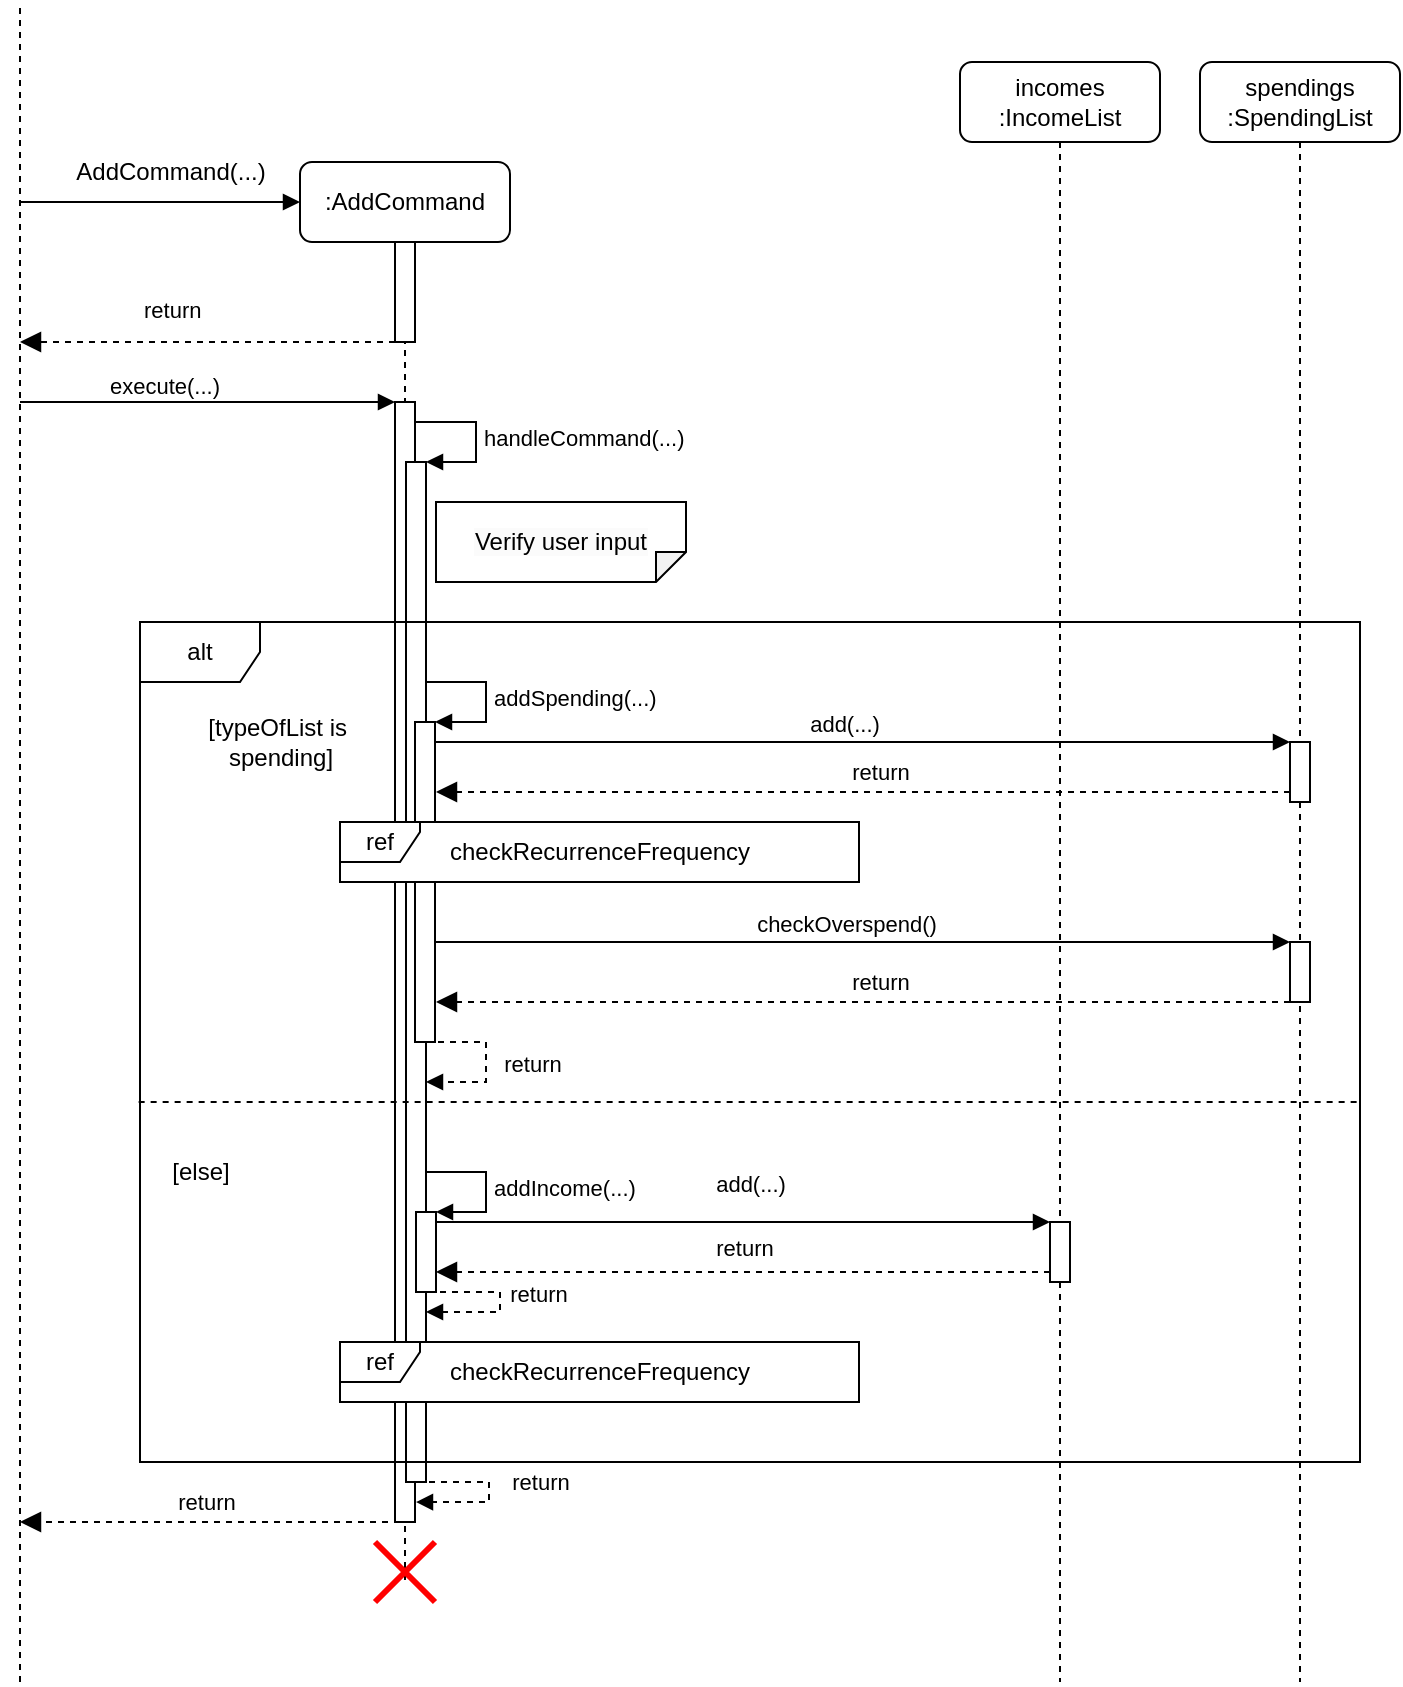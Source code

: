 <mxfile version="24.8.4">
  <diagram name="Page-1" id="2YBvvXClWsGukQMizWep">
    <mxGraphModel dx="1358" dy="851" grid="1" gridSize="10" guides="1" tooltips="1" connect="1" arrows="1" fold="1" page="1" pageScale="1" pageWidth="850" pageHeight="1100" math="0" shadow="0">
      <root>
        <mxCell id="0" />
        <mxCell id="1" parent="0" />
        <mxCell id="aM9ryv3xv72pqoxQDRHE-5" value=":AddCommand" style="shape=umlLifeline;rounded=1;whiteSpace=wrap;html=1;container=0;dropTarget=0;collapsible=0;recursiveResize=0;outlineConnect=0;portConstraint=eastwest;newEdgeStyle={&quot;curved&quot;:0,&quot;rounded&quot;:0};targetShapes=umlLifeline;participant=label;points=[[0,0,0,0,5],[0,1,0,0,-5],[1,0,0,0,5],[1,1,0,0,-5]];perimeter=rectanglePerimeter;" parent="1" vertex="1">
          <mxGeometry x="170" y="200" width="105" height="710" as="geometry" />
        </mxCell>
        <mxCell id="1ialCVmugB1Czv88WBpj-9" value="" style="html=1;points=[];perimeter=orthogonalPerimeter;outlineConnect=0;targetShapes=umlLifeline;portConstraint=eastwest;newEdgeStyle={&quot;edgeStyle&quot;:&quot;elbowEdgeStyle&quot;,&quot;elbow&quot;:&quot;vertical&quot;,&quot;curved&quot;:0,&quot;rounded&quot;:0};" parent="aM9ryv3xv72pqoxQDRHE-5" vertex="1">
          <mxGeometry x="47.5" y="40" width="10" height="50" as="geometry" />
        </mxCell>
        <mxCell id="aM9ryv3xv72pqoxQDRHE-6" value="" style="html=1;points=[];perimeter=orthogonalPerimeter;outlineConnect=0;targetShapes=umlLifeline;portConstraint=eastwest;newEdgeStyle={&quot;edgeStyle&quot;:&quot;elbowEdgeStyle&quot;,&quot;elbow&quot;:&quot;vertical&quot;,&quot;curved&quot;:0,&quot;rounded&quot;:0};" parent="aM9ryv3xv72pqoxQDRHE-5" vertex="1">
          <mxGeometry x="47.5" y="120" width="10" height="560" as="geometry" />
        </mxCell>
        <mxCell id="1ialCVmugB1Czv88WBpj-36" value="" style="html=1;points=[[0,0,0,0,5],[0,1,0,0,-5],[1,0,0,0,5],[1,1,0,0,-5]];perimeter=orthogonalPerimeter;outlineConnect=0;targetShapes=umlLifeline;portConstraint=eastwest;newEdgeStyle={&quot;curved&quot;:0,&quot;rounded&quot;:0};" parent="aM9ryv3xv72pqoxQDRHE-5" vertex="1">
          <mxGeometry x="53" y="150" width="10" height="510" as="geometry" />
        </mxCell>
        <mxCell id="1ialCVmugB1Czv88WBpj-37" value="handleCommand(...)" style="html=1;align=left;spacingLeft=2;endArrow=block;rounded=0;edgeStyle=orthogonalEdgeStyle;curved=0;rounded=0;" parent="aM9ryv3xv72pqoxQDRHE-5" target="1ialCVmugB1Czv88WBpj-36" edge="1">
          <mxGeometry relative="1" as="geometry">
            <mxPoint x="58" y="130" as="sourcePoint" />
            <Array as="points">
              <mxPoint x="88" y="130" />
              <mxPoint x="88" y="150" />
            </Array>
          </mxGeometry>
        </mxCell>
        <mxCell id="1ialCVmugB1Czv88WBpj-59" value="" style="html=1;points=[[0,0,0,0,5],[0,1,0,0,-5],[1,0,0,0,5],[1,1,0,0,-5]];perimeter=orthogonalPerimeter;outlineConnect=0;targetShapes=umlLifeline;portConstraint=eastwest;newEdgeStyle={&quot;curved&quot;:0,&quot;rounded&quot;:0};" parent="aM9ryv3xv72pqoxQDRHE-5" vertex="1">
          <mxGeometry x="57.5" y="280" width="10" height="160" as="geometry" />
        </mxCell>
        <mxCell id="1ialCVmugB1Czv88WBpj-85" value="" style="shape=umlDestroy;whiteSpace=wrap;html=1;strokeWidth=3;targetShapes=umlLifeline;strokeColor=#FF0000;" parent="aM9ryv3xv72pqoxQDRHE-5" vertex="1">
          <mxGeometry x="37.5" y="690" width="30" height="30" as="geometry" />
        </mxCell>
        <mxCell id="1ialCVmugB1Czv88WBpj-17" value="" style="html=1;verticalAlign=bottom;endArrow=block;edgeStyle=elbowEdgeStyle;elbow=vertical;curved=0;rounded=0;" parent="1" target="aM9ryv3xv72pqoxQDRHE-5" edge="1">
          <mxGeometry x="0.346" relative="1" as="geometry">
            <mxPoint x="30" y="220" as="sourcePoint" />
            <Array as="points">
              <mxPoint x="60" y="220" />
            </Array>
            <mxPoint x="195" y="220" as="targetPoint" />
            <mxPoint as="offset" />
          </mxGeometry>
        </mxCell>
        <mxCell id="1ialCVmugB1Czv88WBpj-18" value="" style="html=1;verticalAlign=bottom;endArrow=block;dashed=1;endSize=8;edgeStyle=elbowEdgeStyle;elbow=vertical;curved=0;rounded=0;endFill=1;" parent="1" source="1ialCVmugB1Czv88WBpj-9" edge="1">
          <mxGeometry x="0.003" relative="1" as="geometry">
            <mxPoint x="30" y="290" as="targetPoint" />
            <Array as="points">
              <mxPoint x="140" y="290" />
            </Array>
            <mxPoint x="220" y="280" as="sourcePoint" />
            <mxPoint as="offset" />
          </mxGeometry>
        </mxCell>
        <mxCell id="1ialCVmugB1Czv88WBpj-38" value="alt" style="shape=umlFrame;whiteSpace=wrap;html=1;pointerEvents=0;" parent="1" vertex="1">
          <mxGeometry x="90" y="430" width="610" height="420" as="geometry" />
        </mxCell>
        <mxCell id="1ialCVmugB1Czv88WBpj-40" value="" style="html=1;verticalAlign=bottom;endArrow=block;edgeStyle=elbowEdgeStyle;elbow=vertical;curved=0;rounded=0;" parent="1" target="aM9ryv3xv72pqoxQDRHE-6" edge="1">
          <mxGeometry x="0.346" relative="1" as="geometry">
            <mxPoint x="30" y="320" as="sourcePoint" />
            <Array as="points">
              <mxPoint x="40" y="320" />
            </Array>
            <mxPoint x="170" y="320" as="targetPoint" />
            <mxPoint as="offset" />
          </mxGeometry>
        </mxCell>
        <mxCell id="1ialCVmugB1Czv88WBpj-41" value="execute(...)" style="edgeLabel;html=1;align=center;verticalAlign=middle;resizable=0;points=[];" parent="1ialCVmugB1Czv88WBpj-40" vertex="1" connectable="0">
          <mxGeometry x="-0.036" y="8" relative="1" as="geometry">
            <mxPoint x="-19" as="offset" />
          </mxGeometry>
        </mxCell>
        <mxCell id="1ialCVmugB1Czv88WBpj-48" value="[else]" style="text;html=1;align=center;verticalAlign=middle;resizable=0;points=[];autosize=1;strokeColor=none;fillColor=default;" parent="1" vertex="1">
          <mxGeometry x="95" y="690" width="50" height="30" as="geometry" />
        </mxCell>
        <mxCell id="1ialCVmugB1Czv88WBpj-51" value="incomes :IncomeList" style="shape=umlLifeline;rounded=1;perimeter=lifelinePerimeter;whiteSpace=wrap;html=1;container=0;dropTarget=0;collapsible=0;recursiveResize=0;outlineConnect=0;portConstraint=eastwest;newEdgeStyle={&quot;edgeStyle&quot;:&quot;elbowEdgeStyle&quot;,&quot;elbow&quot;:&quot;vertical&quot;,&quot;curved&quot;:0,&quot;rounded&quot;:0};" parent="1" vertex="1">
          <mxGeometry x="500" y="150" width="100" height="810" as="geometry" />
        </mxCell>
        <mxCell id="1ialCVmugB1Czv88WBpj-81" value="" style="html=1;points=[[0,0,0,0,5],[0,1,0,0,-5],[1,0,0,0,5],[1,1,0,0,-5]];perimeter=orthogonalPerimeter;outlineConnect=0;targetShapes=umlLifeline;portConstraint=eastwest;newEdgeStyle={&quot;curved&quot;:0,&quot;rounded&quot;:0};" parent="1ialCVmugB1Czv88WBpj-51" vertex="1">
          <mxGeometry x="45" y="580" width="10" height="30" as="geometry" />
        </mxCell>
        <mxCell id="1ialCVmugB1Czv88WBpj-53" value="spendings :SpendingList" style="shape=umlLifeline;rounded=1;perimeter=lifelinePerimeter;whiteSpace=wrap;html=1;container=0;dropTarget=0;collapsible=0;recursiveResize=0;outlineConnect=0;portConstraint=eastwest;newEdgeStyle={&quot;edgeStyle&quot;:&quot;elbowEdgeStyle&quot;,&quot;elbow&quot;:&quot;vertical&quot;,&quot;curved&quot;:0,&quot;rounded&quot;:0};" parent="1" vertex="1">
          <mxGeometry x="620" y="150" width="100" height="810" as="geometry" />
        </mxCell>
        <mxCell id="1ialCVmugB1Czv88WBpj-73" value="" style="html=1;points=[[0,0,0,0,5],[0,1,0,0,-5],[1,0,0,0,5],[1,1,0,0,-5]];perimeter=orthogonalPerimeter;outlineConnect=0;targetShapes=umlLifeline;portConstraint=eastwest;newEdgeStyle={&quot;curved&quot;:0,&quot;rounded&quot;:0};" parent="1ialCVmugB1Czv88WBpj-53" vertex="1">
          <mxGeometry x="45" y="340" width="10" height="30" as="geometry" />
        </mxCell>
        <mxCell id="oXqM3QbD9CkqxF4lTYU8-15" value="" style="html=1;points=[[0,0,0,0,5],[0,1,0,0,-5],[1,0,0,0,5],[1,1,0,0,-5]];perimeter=orthogonalPerimeter;outlineConnect=0;targetShapes=umlLifeline;portConstraint=eastwest;newEdgeStyle={&quot;curved&quot;:0,&quot;rounded&quot;:0};" vertex="1" parent="1ialCVmugB1Czv88WBpj-53">
          <mxGeometry x="45" y="440" width="10" height="30" as="geometry" />
        </mxCell>
        <mxCell id="1ialCVmugB1Czv88WBpj-43" value="[typeOfList is&amp;nbsp;&lt;div&gt;spending&lt;span style=&quot;background-color: initial;&quot;&gt;]&lt;/span&gt;&lt;/div&gt;" style="text;html=1;align=center;verticalAlign=middle;resizable=0;points=[];autosize=1;strokeColor=none;fillColor=default;shadow=0;" parent="1" vertex="1">
          <mxGeometry x="110" y="470" width="100" height="40" as="geometry" />
        </mxCell>
        <mxCell id="1ialCVmugB1Czv88WBpj-60" value="addSpending(...)" style="html=1;align=left;spacingLeft=2;endArrow=block;rounded=0;edgeStyle=orthogonalEdgeStyle;curved=0;rounded=0;" parent="1" target="1ialCVmugB1Czv88WBpj-59" edge="1">
          <mxGeometry relative="1" as="geometry">
            <mxPoint x="233" y="460" as="sourcePoint" />
            <Array as="points">
              <mxPoint x="263" y="460" />
              <mxPoint x="263" y="480" />
            </Array>
          </mxGeometry>
        </mxCell>
        <mxCell id="1ialCVmugB1Czv88WBpj-66" value="" style="html=1;points=[[0,0,0,0,5],[0,1,0,0,-5],[1,0,0,0,5],[1,1,0,0,-5]];perimeter=orthogonalPerimeter;outlineConnect=0;targetShapes=umlLifeline;portConstraint=eastwest;newEdgeStyle={&quot;curved&quot;:0,&quot;rounded&quot;:0};" parent="1" vertex="1">
          <mxGeometry x="228" y="725" width="10" height="40" as="geometry" />
        </mxCell>
        <mxCell id="1ialCVmugB1Czv88WBpj-67" value="addIncome(...)" style="html=1;align=left;spacingLeft=2;endArrow=block;rounded=0;edgeStyle=orthogonalEdgeStyle;curved=0;rounded=0;" parent="1" target="1ialCVmugB1Czv88WBpj-66" edge="1">
          <mxGeometry x="0.005" relative="1" as="geometry">
            <mxPoint x="233" y="705" as="sourcePoint" />
            <Array as="points">
              <mxPoint x="263" y="705" />
              <mxPoint x="263" y="725" />
            </Array>
            <mxPoint as="offset" />
          </mxGeometry>
        </mxCell>
        <mxCell id="1ialCVmugB1Czv88WBpj-75" value="" style="html=1;verticalAlign=bottom;endArrow=block;dashed=1;endSize=8;curved=0;rounded=0;exitX=0;exitY=1;exitDx=0;exitDy=-5;endFill=1;strokeWidth=1;" parent="1" source="1ialCVmugB1Czv88WBpj-73" edge="1">
          <mxGeometry relative="1" as="geometry">
            <mxPoint x="238" y="515" as="targetPoint" />
          </mxGeometry>
        </mxCell>
        <mxCell id="VLh5bKRLz8x9KIW3gmQL-2" value="return" style="edgeLabel;html=1;align=center;verticalAlign=middle;resizable=0;points=[];" parent="1ialCVmugB1Czv88WBpj-75" vertex="1" connectable="0">
          <mxGeometry x="0.499" relative="1" as="geometry">
            <mxPoint x="115" y="-10" as="offset" />
          </mxGeometry>
        </mxCell>
        <mxCell id="1ialCVmugB1Czv88WBpj-74" value="add(...)" style="html=1;verticalAlign=bottom;endArrow=block;curved=0;rounded=0;" parent="1" source="1ialCVmugB1Czv88WBpj-59" target="1ialCVmugB1Czv88WBpj-73" edge="1">
          <mxGeometry x="-0.044" relative="1" as="geometry">
            <mxPoint x="460" y="495" as="sourcePoint" />
            <mxPoint x="530" y="490" as="targetPoint" />
            <Array as="points">
              <mxPoint x="390" y="490" />
            </Array>
            <mxPoint as="offset" />
          </mxGeometry>
        </mxCell>
        <mxCell id="1ialCVmugB1Czv88WBpj-82" value="add(...)" style="html=1;verticalAlign=bottom;endArrow=block;curved=0;rounded=0;" parent="1" target="1ialCVmugB1Czv88WBpj-81" edge="1">
          <mxGeometry x="0.018" y="10" relative="1" as="geometry">
            <mxPoint x="238" y="730" as="sourcePoint" />
            <Array as="points">
              <mxPoint x="310" y="730" />
            </Array>
            <mxPoint as="offset" />
          </mxGeometry>
        </mxCell>
        <mxCell id="1ialCVmugB1Czv88WBpj-83" value="" style="html=1;verticalAlign=bottom;endArrow=block;dashed=1;endSize=8;curved=0;rounded=0;exitX=0;exitY=1;exitDx=0;exitDy=-5;entryX=1;entryY=1;entryDx=0;entryDy=-5;entryPerimeter=0;endFill=1;" parent="1" source="1ialCVmugB1Czv88WBpj-81" edge="1">
          <mxGeometry relative="1" as="geometry">
            <mxPoint x="238" y="755" as="targetPoint" />
          </mxGeometry>
        </mxCell>
        <mxCell id="1ialCVmugB1Czv88WBpj-84" value="" style="endArrow=none;dashed=1;html=1;rounded=0;exitX=-0.001;exitY=0.532;exitDx=0;exitDy=0;exitPerimeter=0;" parent="1" edge="1">
          <mxGeometry width="50" height="50" relative="1" as="geometry">
            <mxPoint x="89.32" y="670.0" as="sourcePoint" />
            <mxPoint x="700" y="670" as="targetPoint" />
          </mxGeometry>
        </mxCell>
        <mxCell id="1ialCVmugB1Czv88WBpj-89" value="" style="html=1;align=left;spacingLeft=2;endArrow=block;rounded=0;edgeStyle=orthogonalEdgeStyle;curved=0;rounded=0;dashed=1;" parent="1" edge="1">
          <mxGeometry relative="1" as="geometry">
            <mxPoint x="240" y="765" as="sourcePoint" />
            <Array as="points">
              <mxPoint x="270" y="765" />
              <mxPoint x="270" y="775" />
            </Array>
            <mxPoint x="233" y="775" as="targetPoint" />
          </mxGeometry>
        </mxCell>
        <mxCell id="1ialCVmugB1Czv88WBpj-90" value="" style="html=1;align=left;spacingLeft=2;endArrow=block;rounded=0;edgeStyle=orthogonalEdgeStyle;curved=0;rounded=0;dashed=1;" parent="1" edge="1">
          <mxGeometry relative="1" as="geometry">
            <mxPoint x="234.5" y="860" as="sourcePoint" />
            <Array as="points">
              <mxPoint x="264.5" y="860.03" />
              <mxPoint x="264.5" y="870.03" />
            </Array>
            <mxPoint x="228" y="870.03" as="targetPoint" />
          </mxGeometry>
        </mxCell>
        <mxCell id="1ialCVmugB1Czv88WBpj-91" value="" style="html=1;align=left;spacingLeft=2;endArrow=block;rounded=0;edgeStyle=orthogonalEdgeStyle;curved=0;rounded=0;dashed=1;" parent="1" edge="1">
          <mxGeometry relative="1" as="geometry">
            <mxPoint x="233" y="640" as="sourcePoint" />
            <Array as="points">
              <mxPoint x="263" y="640" />
              <mxPoint x="263" y="660" />
            </Array>
            <mxPoint x="233" y="660" as="targetPoint" />
          </mxGeometry>
        </mxCell>
        <mxCell id="VLh5bKRLz8x9KIW3gmQL-6" value="return" style="edgeLabel;html=1;align=center;verticalAlign=middle;resizable=0;points=[];" parent="1ialCVmugB1Czv88WBpj-91" vertex="1" connectable="0">
          <mxGeometry x="-0.033" y="1" relative="1" as="geometry">
            <mxPoint x="22" y="2" as="offset" />
          </mxGeometry>
        </mxCell>
        <mxCell id="VLh5bKRLz8x9KIW3gmQL-1" value="&lt;span style=&quot;color: rgb(0, 0, 0); font-family: Helvetica; font-size: 11px; font-style: normal; font-variant-ligatures: normal; font-variant-caps: normal; font-weight: 400; letter-spacing: normal; orphans: 2; text-align: center; text-indent: 0px; text-transform: none; widows: 2; word-spacing: 0px; -webkit-text-stroke-width: 0px; white-space: nowrap; background-color: rgb(255, 255, 255); text-decoration-thickness: initial; text-decoration-style: initial; text-decoration-color: initial; display: inline !important; float: none;&quot;&gt;return&lt;/span&gt;" style="text;whiteSpace=wrap;html=1;" parent="1" vertex="1">
          <mxGeometry x="90" y="260" width="60" height="40" as="geometry" />
        </mxCell>
        <mxCell id="VLh5bKRLz8x9KIW3gmQL-3" value="AddCommand(...)" style="text;html=1;align=center;verticalAlign=middle;resizable=0;points=[];autosize=1;strokeColor=none;fillColor=none;" parent="1" vertex="1">
          <mxGeometry x="45" y="190" width="120" height="30" as="geometry" />
        </mxCell>
        <mxCell id="VLh5bKRLz8x9KIW3gmQL-7" value="return" style="edgeLabel;html=1;align=center;verticalAlign=middle;resizable=0;points=[];" parent="1" vertex="1" connectable="0">
          <mxGeometry x="307.5" y="764.996" as="geometry">
            <mxPoint x="-19" y="1" as="offset" />
          </mxGeometry>
        </mxCell>
        <mxCell id="VLh5bKRLz8x9KIW3gmQL-8" value="return" style="edgeLabel;html=1;align=center;verticalAlign=middle;resizable=0;points=[];" parent="1" vertex="1" connectable="0">
          <mxGeometry x="290" y="739.996" as="geometry">
            <mxPoint x="102" y="3" as="offset" />
          </mxGeometry>
        </mxCell>
        <mxCell id="VLh5bKRLz8x9KIW3gmQL-9" value="return" style="edgeLabel;html=1;align=center;verticalAlign=middle;resizable=0;points=[];" parent="1" vertex="1" connectable="0">
          <mxGeometry x="290" y="859.996" as="geometry" />
        </mxCell>
        <mxCell id="oXqM3QbD9CkqxF4lTYU8-1" value="" style="endArrow=none;dashed=1;html=1;rounded=0;" edge="1" parent="1">
          <mxGeometry width="50" height="50" relative="1" as="geometry">
            <mxPoint x="30" y="960" as="sourcePoint" />
            <mxPoint x="30" y="120" as="targetPoint" />
          </mxGeometry>
        </mxCell>
        <mxCell id="oXqM3QbD9CkqxF4lTYU8-2" value="&lt;meta charset=&quot;utf-8&quot;&gt;&lt;span style=&quot;color: rgb(0, 0, 0); font-family: Helvetica; font-size: 12px; font-style: normal; font-variant-ligatures: normal; font-variant-caps: normal; font-weight: 400; letter-spacing: normal; orphans: 2; text-align: center; text-indent: 0px; text-transform: none; widows: 2; word-spacing: 0px; -webkit-text-stroke-width: 0px; white-space: nowrap; background-color: rgb(251, 251, 251); text-decoration-thickness: initial; text-decoration-style: initial; text-decoration-color: initial; display: inline !important; float: none;&quot;&gt;Verify user input&lt;/span&gt;" style="shape=note;whiteSpace=wrap;html=1;backgroundOutline=1;darkOpacity=0.05;flipV=1;size=15;" vertex="1" parent="1">
          <mxGeometry x="238" y="370" width="125" height="40" as="geometry" />
        </mxCell>
        <mxCell id="oXqM3QbD9CkqxF4lTYU8-9" value="" style="group" vertex="1" connectable="0" parent="1">
          <mxGeometry x="190" y="530" width="259.5" height="30" as="geometry" />
        </mxCell>
        <mxCell id="oXqM3QbD9CkqxF4lTYU8-4" value="ref" style="shape=umlFrame;whiteSpace=wrap;html=1;pointerEvents=0;fillColor=default;swimlaneFillColor=default;width=40;height=20;" vertex="1" parent="oXqM3QbD9CkqxF4lTYU8-9">
          <mxGeometry width="259.5" height="30" as="geometry" />
        </mxCell>
        <mxCell id="oXqM3QbD9CkqxF4lTYU8-8" value="checkRecurrenceFrequency" style="text;html=1;align=center;verticalAlign=middle;whiteSpace=wrap;rounded=0;" vertex="1" parent="oXqM3QbD9CkqxF4lTYU8-9">
          <mxGeometry x="99.75" width="60" height="30" as="geometry" />
        </mxCell>
        <mxCell id="oXqM3QbD9CkqxF4lTYU8-10" value="" style="group" vertex="1" connectable="0" parent="1">
          <mxGeometry x="190" y="790" width="259.5" height="30" as="geometry" />
        </mxCell>
        <mxCell id="oXqM3QbD9CkqxF4lTYU8-11" value="ref" style="shape=umlFrame;whiteSpace=wrap;html=1;pointerEvents=0;fillColor=default;swimlaneFillColor=default;width=40;height=20;" vertex="1" parent="oXqM3QbD9CkqxF4lTYU8-10">
          <mxGeometry width="259.5" height="30" as="geometry" />
        </mxCell>
        <mxCell id="oXqM3QbD9CkqxF4lTYU8-12" value="checkRecurrenceFrequency" style="text;html=1;align=center;verticalAlign=middle;whiteSpace=wrap;rounded=0;" vertex="1" parent="oXqM3QbD9CkqxF4lTYU8-10">
          <mxGeometry x="99.75" width="60" height="30" as="geometry" />
        </mxCell>
        <mxCell id="oXqM3QbD9CkqxF4lTYU8-14" value="checkOverspend()" style="html=1;verticalAlign=bottom;endArrow=block;curved=0;rounded=0;" edge="1" parent="1" target="oXqM3QbD9CkqxF4lTYU8-15">
          <mxGeometry x="-0.043" relative="1" as="geometry">
            <mxPoint x="238" y="590" as="sourcePoint" />
            <mxPoint x="745" y="590" as="targetPoint" />
            <Array as="points">
              <mxPoint x="390" y="590" />
            </Array>
            <mxPoint as="offset" />
          </mxGeometry>
        </mxCell>
        <mxCell id="oXqM3QbD9CkqxF4lTYU8-17" value="" style="html=1;verticalAlign=bottom;endArrow=block;dashed=1;endSize=8;curved=0;rounded=0;endFill=1;strokeWidth=1;" edge="1" parent="1" source="oXqM3QbD9CkqxF4lTYU8-15">
          <mxGeometry relative="1" as="geometry">
            <mxPoint x="238" y="620" as="targetPoint" />
            <mxPoint x="745" y="620" as="sourcePoint" />
          </mxGeometry>
        </mxCell>
        <mxCell id="oXqM3QbD9CkqxF4lTYU8-18" value="return" style="edgeLabel;html=1;align=center;verticalAlign=middle;resizable=0;points=[];" vertex="1" connectable="0" parent="oXqM3QbD9CkqxF4lTYU8-17">
          <mxGeometry x="0.499" relative="1" as="geometry">
            <mxPoint x="115" y="-10" as="offset" />
          </mxGeometry>
        </mxCell>
        <mxCell id="oXqM3QbD9CkqxF4lTYU8-20" value="" style="html=1;verticalAlign=bottom;endArrow=block;dashed=1;endSize=8;edgeStyle=elbowEdgeStyle;elbow=vertical;curved=0;rounded=0;endFill=1;" edge="1" parent="1">
          <mxGeometry x="0.003" relative="1" as="geometry">
            <mxPoint x="30" y="880" as="targetPoint" />
            <Array as="points">
              <mxPoint x="136" y="880" />
            </Array>
            <mxPoint x="214" y="880" as="sourcePoint" />
            <mxPoint as="offset" />
          </mxGeometry>
        </mxCell>
        <mxCell id="oXqM3QbD9CkqxF4lTYU8-22" value="return" style="edgeLabel;html=1;align=center;verticalAlign=middle;resizable=0;points=[];" vertex="1" connectable="0" parent="oXqM3QbD9CkqxF4lTYU8-20">
          <mxGeometry x="0.367" y="2" relative="1" as="geometry">
            <mxPoint x="35" y="-12" as="offset" />
          </mxGeometry>
        </mxCell>
      </root>
    </mxGraphModel>
  </diagram>
</mxfile>
